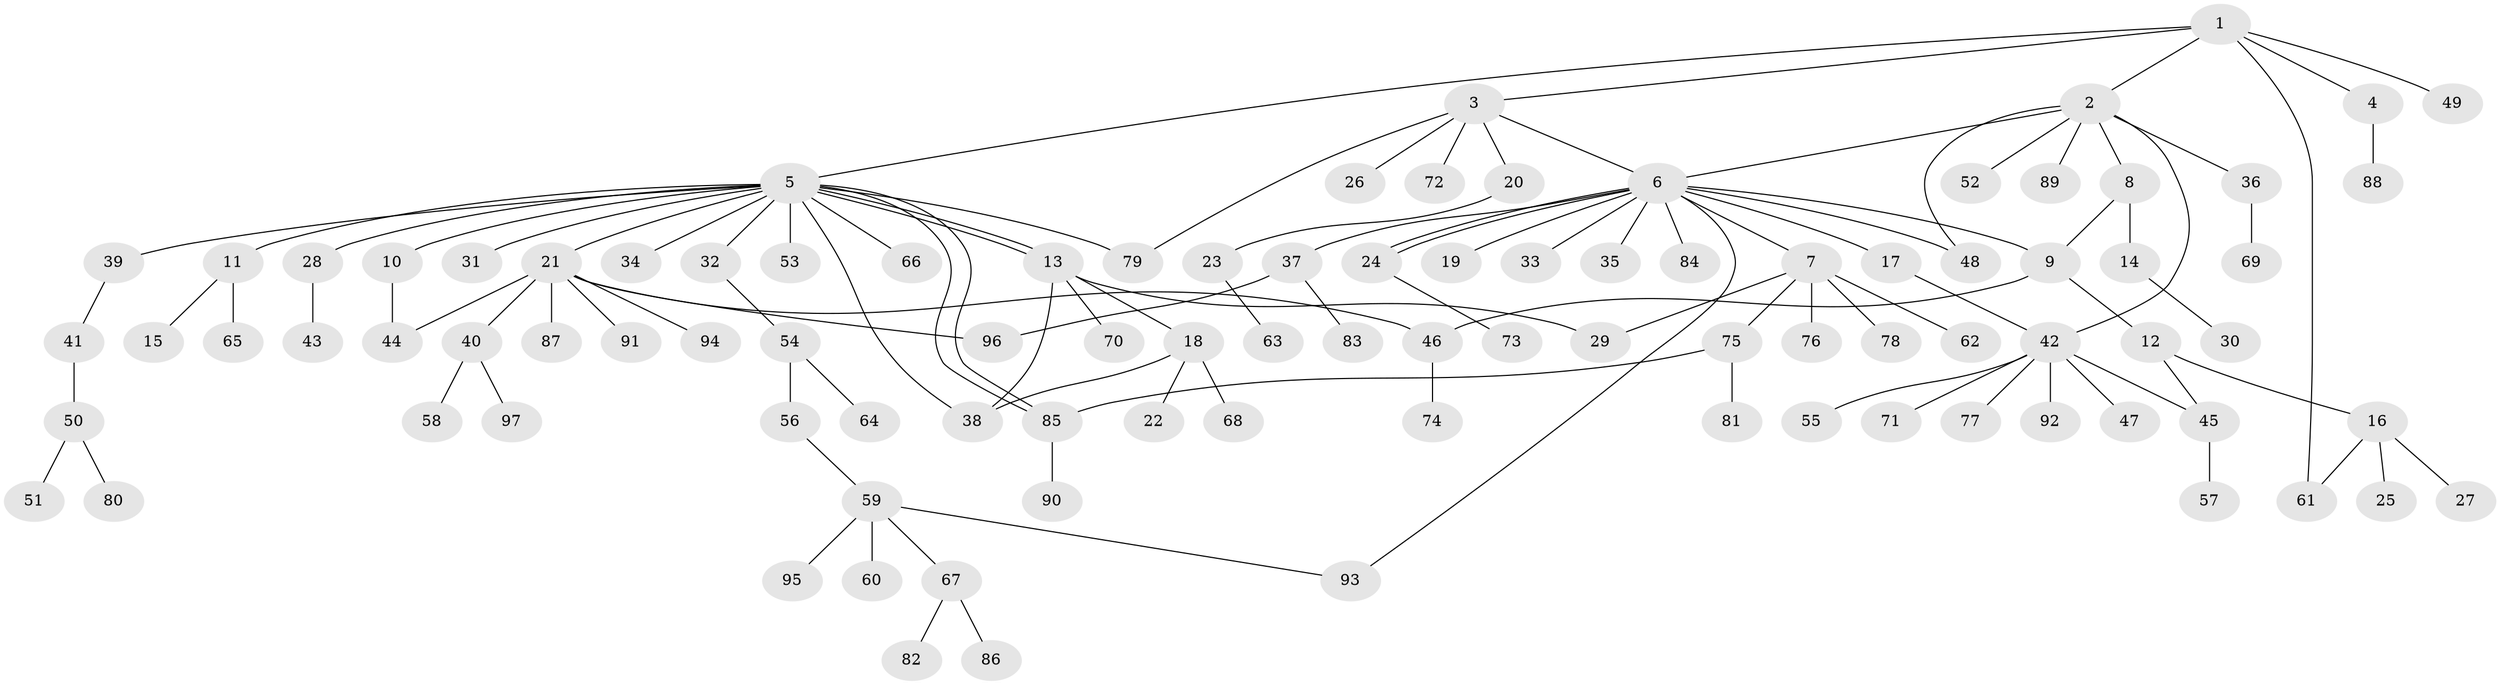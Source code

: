 // Generated by graph-tools (version 1.1) at 2025/14/03/09/25 04:14:33]
// undirected, 97 vertices, 114 edges
graph export_dot {
graph [start="1"]
  node [color=gray90,style=filled];
  1;
  2;
  3;
  4;
  5;
  6;
  7;
  8;
  9;
  10;
  11;
  12;
  13;
  14;
  15;
  16;
  17;
  18;
  19;
  20;
  21;
  22;
  23;
  24;
  25;
  26;
  27;
  28;
  29;
  30;
  31;
  32;
  33;
  34;
  35;
  36;
  37;
  38;
  39;
  40;
  41;
  42;
  43;
  44;
  45;
  46;
  47;
  48;
  49;
  50;
  51;
  52;
  53;
  54;
  55;
  56;
  57;
  58;
  59;
  60;
  61;
  62;
  63;
  64;
  65;
  66;
  67;
  68;
  69;
  70;
  71;
  72;
  73;
  74;
  75;
  76;
  77;
  78;
  79;
  80;
  81;
  82;
  83;
  84;
  85;
  86;
  87;
  88;
  89;
  90;
  91;
  92;
  93;
  94;
  95;
  96;
  97;
  1 -- 2;
  1 -- 3;
  1 -- 4;
  1 -- 5;
  1 -- 49;
  1 -- 61;
  2 -- 6;
  2 -- 8;
  2 -- 36;
  2 -- 42;
  2 -- 48;
  2 -- 52;
  2 -- 89;
  3 -- 6;
  3 -- 20;
  3 -- 26;
  3 -- 72;
  3 -- 79;
  4 -- 88;
  5 -- 10;
  5 -- 11;
  5 -- 13;
  5 -- 13;
  5 -- 21;
  5 -- 28;
  5 -- 31;
  5 -- 32;
  5 -- 34;
  5 -- 38;
  5 -- 39;
  5 -- 53;
  5 -- 66;
  5 -- 79;
  5 -- 85;
  5 -- 85;
  6 -- 7;
  6 -- 9;
  6 -- 17;
  6 -- 19;
  6 -- 24;
  6 -- 24;
  6 -- 33;
  6 -- 35;
  6 -- 37;
  6 -- 48;
  6 -- 84;
  6 -- 93;
  7 -- 29;
  7 -- 62;
  7 -- 75;
  7 -- 76;
  7 -- 78;
  8 -- 9;
  8 -- 14;
  9 -- 12;
  9 -- 46;
  10 -- 44;
  11 -- 15;
  11 -- 65;
  12 -- 16;
  12 -- 45;
  13 -- 18;
  13 -- 29;
  13 -- 38;
  13 -- 70;
  14 -- 30;
  16 -- 25;
  16 -- 27;
  16 -- 61;
  17 -- 42;
  18 -- 22;
  18 -- 38;
  18 -- 68;
  20 -- 23;
  21 -- 40;
  21 -- 44;
  21 -- 46;
  21 -- 87;
  21 -- 91;
  21 -- 94;
  21 -- 96;
  23 -- 63;
  24 -- 73;
  28 -- 43;
  32 -- 54;
  36 -- 69;
  37 -- 83;
  37 -- 96;
  39 -- 41;
  40 -- 58;
  40 -- 97;
  41 -- 50;
  42 -- 45;
  42 -- 47;
  42 -- 55;
  42 -- 71;
  42 -- 77;
  42 -- 92;
  45 -- 57;
  46 -- 74;
  50 -- 51;
  50 -- 80;
  54 -- 56;
  54 -- 64;
  56 -- 59;
  59 -- 60;
  59 -- 67;
  59 -- 93;
  59 -- 95;
  67 -- 82;
  67 -- 86;
  75 -- 81;
  75 -- 85;
  85 -- 90;
}
